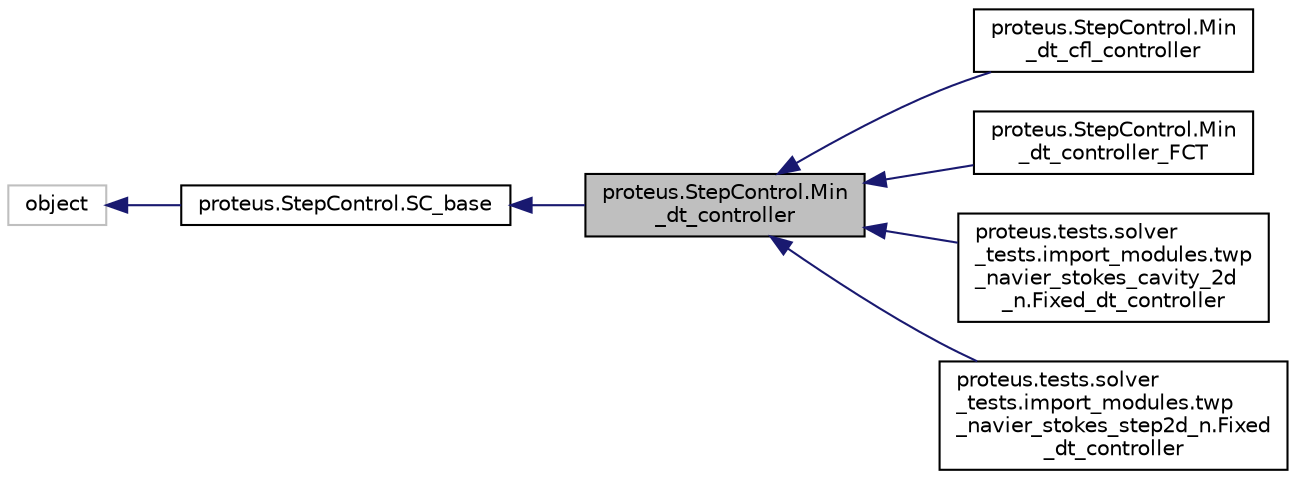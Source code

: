 digraph "proteus.StepControl.Min_dt_controller"
{
 // LATEX_PDF_SIZE
  edge [fontname="Helvetica",fontsize="10",labelfontname="Helvetica",labelfontsize="10"];
  node [fontname="Helvetica",fontsize="10",shape=record];
  rankdir="LR";
  Node1 [label="proteus.StepControl.Min\l_dt_controller",height=0.2,width=0.4,color="black", fillcolor="grey75", style="filled", fontcolor="black",tooltip=" "];
  Node2 -> Node1 [dir="back",color="midnightblue",fontsize="10",style="solid",fontname="Helvetica"];
  Node2 [label="proteus.StepControl.SC_base",height=0.2,width=0.4,color="black", fillcolor="white", style="filled",URL="$classproteus_1_1StepControl_1_1SC__base.html",tooltip=" "];
  Node3 -> Node2 [dir="back",color="midnightblue",fontsize="10",style="solid",fontname="Helvetica"];
  Node3 [label="object",height=0.2,width=0.4,color="grey75", fillcolor="white", style="filled",tooltip=" "];
  Node1 -> Node4 [dir="back",color="midnightblue",fontsize="10",style="solid",fontname="Helvetica"];
  Node4 [label="proteus.StepControl.Min\l_dt_cfl_controller",height=0.2,width=0.4,color="black", fillcolor="white", style="filled",URL="$classproteus_1_1StepControl_1_1Min__dt__cfl__controller.html",tooltip=" "];
  Node1 -> Node5 [dir="back",color="midnightblue",fontsize="10",style="solid",fontname="Helvetica"];
  Node5 [label="proteus.StepControl.Min\l_dt_controller_FCT",height=0.2,width=0.4,color="black", fillcolor="white", style="filled",URL="$classproteus_1_1StepControl_1_1Min__dt__controller__FCT.html",tooltip=" "];
  Node1 -> Node6 [dir="back",color="midnightblue",fontsize="10",style="solid",fontname="Helvetica"];
  Node6 [label="proteus.tests.solver\l_tests.import_modules.twp\l_navier_stokes_cavity_2d\l_n.Fixed_dt_controller",height=0.2,width=0.4,color="black", fillcolor="white", style="filled",URL="$classproteus_1_1tests_1_1solver__tests_1_1import__modules_1_1twp__navier__stokes__cavity__2d__n_1_1Fixed__dt__controller.html",tooltip=" "];
  Node1 -> Node7 [dir="back",color="midnightblue",fontsize="10",style="solid",fontname="Helvetica"];
  Node7 [label="proteus.tests.solver\l_tests.import_modules.twp\l_navier_stokes_step2d_n.Fixed\l_dt_controller",height=0.2,width=0.4,color="black", fillcolor="white", style="filled",URL="$classproteus_1_1tests_1_1solver__tests_1_1import__modules_1_1twp__navier__stokes__step2d__n_1_1Fixed__dt__controller.html",tooltip=" "];
}
